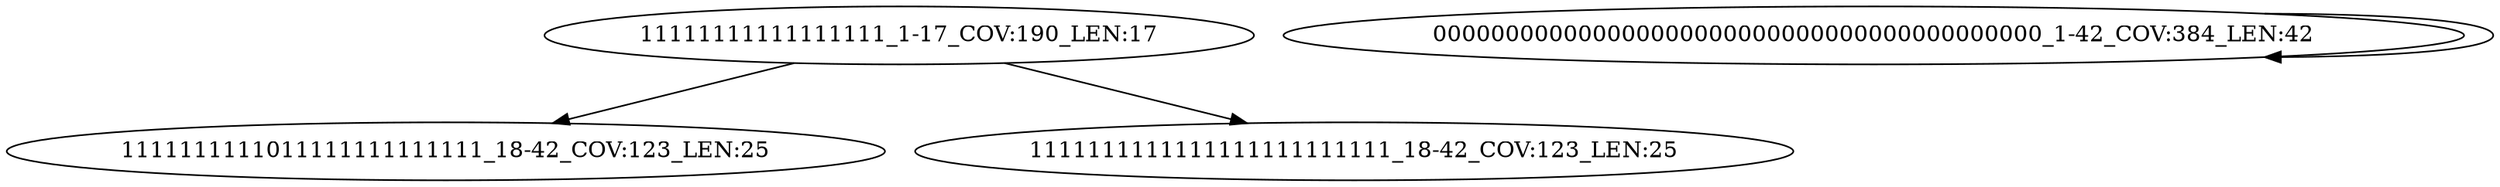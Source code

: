 digraph G {
    "11111111111111111_1-17_COV:190_LEN:17" -> "1111111111011111111111111_18-42_COV:123_LEN:25";
    "11111111111111111_1-17_COV:190_LEN:17" -> "1111111111111111111111111_18-42_COV:123_LEN:25";
    "000000000000000000000000000000000000000000_1-42_COV:384_LEN:42" -> "000000000000000000000000000000000000000000_1-42_COV:384_LEN:42";
}
